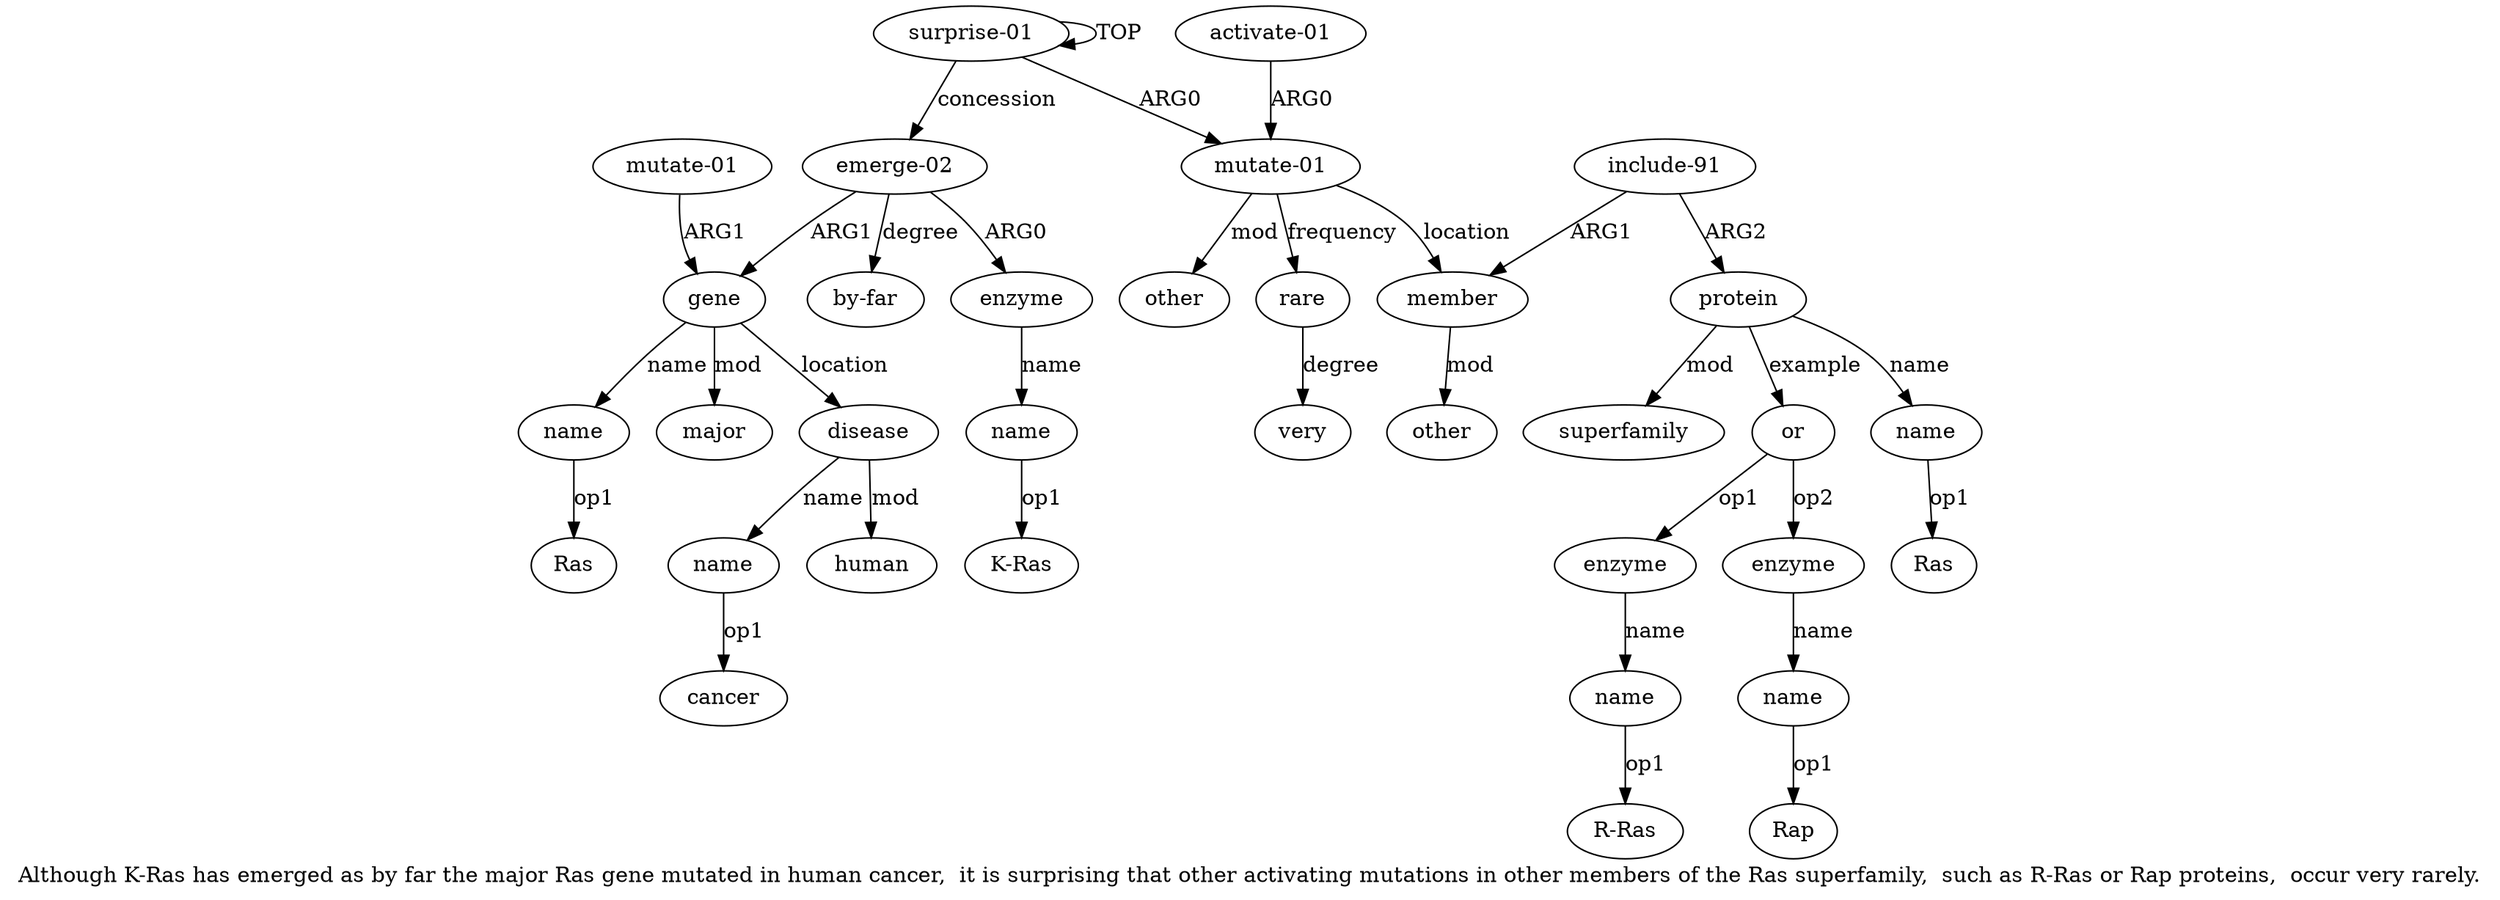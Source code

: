digraph  {
	graph [label="Although K-Ras has emerged as by far the major Ras gene mutated in human cancer,  it is surprising that other activating mutations \
in other members of the Ras superfamily,  such as R-Ras or Rap proteins,  occur very rarely."];
	node [label="\N"];
	a20	 [color=black,
		gold_ind=20,
		gold_label=gene,
		label=gene,
		test_ind=20,
		test_label=gene];
	a21	 [color=black,
		gold_ind=21,
		gold_label=name,
		label=name,
		test_ind=21,
		test_label=name];
	a20 -> a21 [key=0,
	color=black,
	gold_label=name,
	label=name,
	test_label=name];
a22 [color=black,
	gold_ind=22,
	gold_label=major,
	label=major,
	test_ind=22,
	test_label=major];
a20 -> a22 [key=0,
color=black,
gold_label=mod,
label=mod,
test_label=mod];
a24 [color=black,
gold_ind=24,
gold_label=disease,
label=disease,
test_ind=24,
test_label=disease];
a20 -> a24 [key=0,
color=black,
gold_label=location,
label=location,
test_label=location];
"a21 Ras" [color=black,
gold_ind=-1,
gold_label=Ras,
label=Ras,
test_ind=-1,
test_label=Ras];
a21 -> "a21 Ras" [key=0,
color=black,
gold_label=op1,
label=op1,
test_label=op1];
a23 [color=black,
gold_ind=23,
gold_label="mutate-01",
label="mutate-01",
test_ind=23,
test_label="mutate-01"];
a23 -> a20 [key=0,
color=black,
gold_label=ARG1,
label=ARG1,
test_label=ARG1];
a25 [color=black,
gold_ind=25,
gold_label=name,
label=name,
test_ind=25,
test_label=name];
a24 -> a25 [key=0,
color=black,
gold_label=name,
label=name,
test_label=name];
a26 [color=black,
gold_ind=26,
gold_label=human,
label=human,
test_ind=26,
test_label=human];
a24 -> a26 [key=0,
color=black,
gold_label=mod,
label=mod,
test_label=mod];
"a25 cancer" [color=black,
gold_ind=-1,
gold_label=cancer,
label=cancer,
test_ind=-1,
test_label=cancer];
a25 -> "a25 cancer" [key=0,
color=black,
gold_label=op1,
label=op1,
test_label=op1];
a27 [color=black,
gold_ind=27,
gold_label="by-far",
label="by-far",
test_ind=27,
test_label="by-far"];
"a9 Ras" [color=black,
gold_ind=-1,
gold_label=Ras,
label=Ras,
test_ind=-1,
test_label=Ras];
"a19 K-Ras" [color=black,
gold_ind=-1,
gold_label="K-Ras",
label="K-Ras",
test_ind=-1,
test_label="K-Ras"];
a15 [color=black,
gold_ind=15,
gold_label=superfamily,
label=superfamily,
test_ind=15,
test_label=superfamily];
a14 [color=black,
gold_ind=14,
gold_label=name,
label=name,
test_ind=14,
test_label=name];
"a14 Rap" [color=black,
gold_ind=-1,
gold_label=Rap,
label=Rap,
test_ind=-1,
test_label=Rap];
a14 -> "a14 Rap" [key=0,
color=black,
gold_label=op1,
label=op1,
test_label=op1];
a17 [color=black,
gold_ind=17,
gold_label="emerge-02",
label="emerge-02",
test_ind=17,
test_label="emerge-02"];
a17 -> a20 [key=0,
color=black,
gold_label=ARG1,
label=ARG1,
test_label=ARG1];
a17 -> a27 [key=0,
color=black,
gold_label=degree,
label=degree,
test_label=degree];
a18 [color=black,
gold_ind=18,
gold_label=enzyme,
label=enzyme,
test_ind=18,
test_label=enzyme];
a17 -> a18 [key=0,
color=black,
gold_label=ARG0,
label=ARG0,
test_label=ARG0];
a16 [color=black,
gold_ind=16,
gold_label=other,
label=other,
test_ind=16,
test_label=other];
a11 [color=black,
gold_ind=11,
gold_label=enzyme,
label=enzyme,
test_ind=11,
test_label=enzyme];
a12 [color=black,
gold_ind=12,
gold_label=name,
label=name,
test_ind=12,
test_label=name];
a11 -> a12 [key=0,
color=black,
gold_label=name,
label=name,
test_label=name];
a10 [color=black,
gold_ind=10,
gold_label=or,
label=or,
test_ind=10,
test_label=or];
a10 -> a11 [key=0,
color=black,
gold_label=op1,
label=op1,
test_label=op1];
a13 [color=black,
gold_ind=13,
gold_label=enzyme,
label=enzyme,
test_ind=13,
test_label=enzyme];
a10 -> a13 [key=0,
color=black,
gold_label=op2,
label=op2,
test_label=op2];
a13 -> a14 [key=0,
color=black,
gold_label=name,
label=name,
test_label=name];
"a12 R-Ras" [color=black,
gold_ind=-1,
gold_label="R-Ras",
label="R-Ras",
test_ind=-1,
test_label="R-Ras"];
a12 -> "a12 R-Ras" [key=0,
color=black,
gold_label=op1,
label=op1,
test_label=op1];
a19 [color=black,
gold_ind=19,
gold_label=name,
label=name,
test_ind=19,
test_label=name];
a19 -> "a19 K-Ras" [key=0,
color=black,
gold_label=op1,
label=op1,
test_label=op1];
a18 -> a19 [key=0,
color=black,
gold_label=name,
label=name,
test_label=name];
a1 [color=black,
gold_ind=1,
gold_label="mutate-01",
label="mutate-01",
test_ind=1,
test_label="mutate-01"];
a1 -> a16 [key=0,
color=black,
gold_label=mod,
label=mod,
test_label=mod];
a3 [color=black,
gold_ind=3,
gold_label=rare,
label=rare,
test_ind=3,
test_label=rare];
a1 -> a3 [key=0,
color=black,
gold_label=frequency,
label=frequency,
test_label=frequency];
a5 [color=black,
gold_ind=5,
gold_label=member,
label=member,
test_ind=5,
test_label=member];
a1 -> a5 [key=0,
color=black,
gold_label=location,
label=location,
test_label=location];
a0 [color=black,
gold_ind=0,
gold_label="surprise-01",
label="surprise-01",
test_ind=0,
test_label="surprise-01"];
a0 -> a17 [key=0,
color=black,
gold_label=concession,
label=concession,
test_label=concession];
a0 -> a1 [key=0,
color=black,
gold_label=ARG0,
label=ARG0,
test_label=ARG0];
a0 -> a0 [key=0,
color=black,
gold_label=TOP,
label=TOP,
test_label=TOP];
a4 [color=black,
gold_ind=4,
gold_label=very,
label=very,
test_ind=4,
test_label=very];
a3 -> a4 [key=0,
color=black,
gold_label=degree,
label=degree,
test_label=degree];
a2 [color=black,
gold_ind=2,
gold_label="activate-01",
label="activate-01",
test_ind=2,
test_label="activate-01"];
a2 -> a1 [key=0,
color=black,
gold_label=ARG0,
label=ARG0,
test_label=ARG0];
a6 [color=black,
gold_ind=6,
gold_label=other,
label=other,
test_ind=6,
test_label=other];
a5 -> a6 [key=0,
color=black,
gold_label=mod,
label=mod,
test_label=mod];
a7 [color=black,
gold_ind=7,
gold_label="include-91",
label="include-91",
test_ind=7,
test_label="include-91"];
a7 -> a5 [key=0,
color=black,
gold_label=ARG1,
label=ARG1,
test_label=ARG1];
a8 [color=black,
gold_ind=8,
gold_label=protein,
label=protein,
test_ind=8,
test_label=protein];
a7 -> a8 [key=0,
color=black,
gold_label=ARG2,
label=ARG2,
test_label=ARG2];
a9 [color=black,
gold_ind=9,
gold_label=name,
label=name,
test_ind=9,
test_label=name];
a9 -> "a9 Ras" [key=0,
color=black,
gold_label=op1,
label=op1,
test_label=op1];
a8 -> a15 [key=0,
color=black,
gold_label=mod,
label=mod,
test_label=mod];
a8 -> a10 [key=0,
color=black,
gold_label=example,
label=example,
test_label=example];
a8 -> a9 [key=0,
color=black,
gold_label=name,
label=name,
test_label=name];
}
